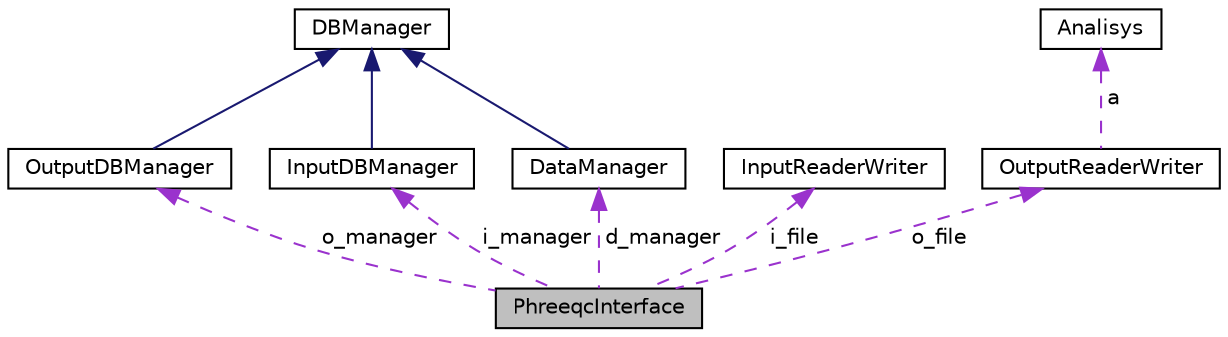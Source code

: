 digraph "PhreeqcInterface"
{
 // LATEX_PDF_SIZE
  edge [fontname="Helvetica",fontsize="10",labelfontname="Helvetica",labelfontsize="10"];
  node [fontname="Helvetica",fontsize="10",shape=record];
  Node1 [label="PhreeqcInterface",height=0.2,width=0.4,color="black", fillcolor="grey75", style="filled", fontcolor="black",tooltip="The PhreeqcInterface class."];
  Node2 -> Node1 [dir="back",color="darkorchid3",fontsize="10",style="dashed",label=" o_manager" ,fontname="Helvetica"];
  Node2 [label="OutputDBManager",height=0.2,width=0.4,color="black", fillcolor="white", style="filled",URL="$classOutputDBManager.html",tooltip="The OutputDBManager class."];
  Node3 -> Node2 [dir="back",color="midnightblue",fontsize="10",style="solid",fontname="Helvetica"];
  Node3 [label="DBManager",height=0.2,width=0.4,color="black", fillcolor="white", style="filled",URL="$classDBManager.html",tooltip=" "];
  Node4 -> Node1 [dir="back",color="darkorchid3",fontsize="10",style="dashed",label=" i_manager" ,fontname="Helvetica"];
  Node4 [label="InputDBManager",height=0.2,width=0.4,color="black", fillcolor="white", style="filled",URL="$classInputDBManager.html",tooltip=" "];
  Node3 -> Node4 [dir="back",color="midnightblue",fontsize="10",style="solid",fontname="Helvetica"];
  Node5 -> Node1 [dir="back",color="darkorchid3",fontsize="10",style="dashed",label=" i_file" ,fontname="Helvetica"];
  Node5 [label="InputReaderWriter",height=0.2,width=0.4,color="black", fillcolor="white", style="filled",URL="$classInputReaderWriter.html",tooltip="The InputReaderWriter class."];
  Node6 -> Node1 [dir="back",color="darkorchid3",fontsize="10",style="dashed",label=" o_file" ,fontname="Helvetica"];
  Node6 [label="OutputReaderWriter",height=0.2,width=0.4,color="black", fillcolor="white", style="filled",URL="$classOutputReaderWriter.html",tooltip="The OutputReaderWriter class."];
  Node7 -> Node6 [dir="back",color="darkorchid3",fontsize="10",style="dashed",label=" a" ,fontname="Helvetica"];
  Node7 [label="Analisys",height=0.2,width=0.4,color="black", fillcolor="white", style="filled",URL="$structAnalisys.html",tooltip=" "];
  Node8 -> Node1 [dir="back",color="darkorchid3",fontsize="10",style="dashed",label=" d_manager" ,fontname="Helvetica"];
  Node8 [label="DataManager",height=0.2,width=0.4,color="black", fillcolor="white", style="filled",URL="$classDataManager.html",tooltip=" "];
  Node3 -> Node8 [dir="back",color="midnightblue",fontsize="10",style="solid",fontname="Helvetica"];
}
